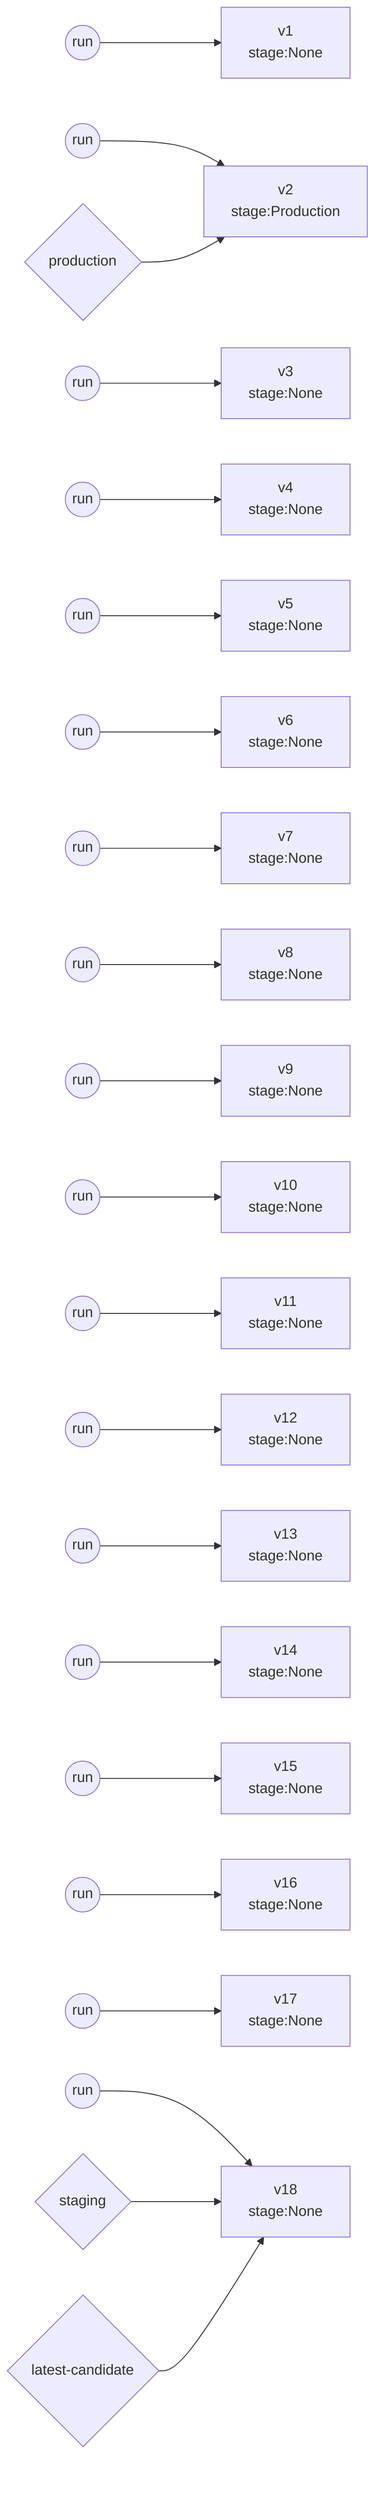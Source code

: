 flowchart LR
  V1[v1\nstage:None]
  RUN_1((run))
  RUN_1 --> V1
  V2[v2\nstage:Production]
  RUN_2((run))
  RUN_2 --> V2
  V3[v3\nstage:None]
  RUN_3((run))
  RUN_3 --> V3
  V4[v4\nstage:None]
  RUN_4((run))
  RUN_4 --> V4
  V5[v5\nstage:None]
  RUN_5((run))
  RUN_5 --> V5
  V6[v6\nstage:None]
  RUN_6((run))
  RUN_6 --> V6
  V7[v7\nstage:None]
  RUN_7((run))
  RUN_7 --> V7
  V8[v8\nstage:None]
  RUN_8((run))
  RUN_8 --> V8
  V9[v9\nstage:None]
  RUN_9((run))
  RUN_9 --> V9
  V10[v10\nstage:None]
  RUN_10((run))
  RUN_10 --> V10
  V11[v11\nstage:None]
  RUN_11((run))
  RUN_11 --> V11
  V12[v12\nstage:None]
  RUN_12((run))
  RUN_12 --> V12
  V13[v13\nstage:None]
  RUN_13((run))
  RUN_13 --> V13
  V14[v14\nstage:None]
  RUN_14((run))
  RUN_14 --> V14
  V15[v15\nstage:None]
  RUN_15((run))
  RUN_15 --> V15
  V16[v16\nstage:None]
  RUN_16((run))
  RUN_16 --> V16
  V17[v17\nstage:None]
  RUN_17((run))
  RUN_17 --> V17
  V18[v18\nstage:None]
  RUN_18((run))
  RUN_18 --> V18
  A_production{production}
  A_production --> V2
  A_staging{staging}
  A_staging --> V18
  A_latest-candidate{latest-candidate}
  A_latest-candidate --> V18